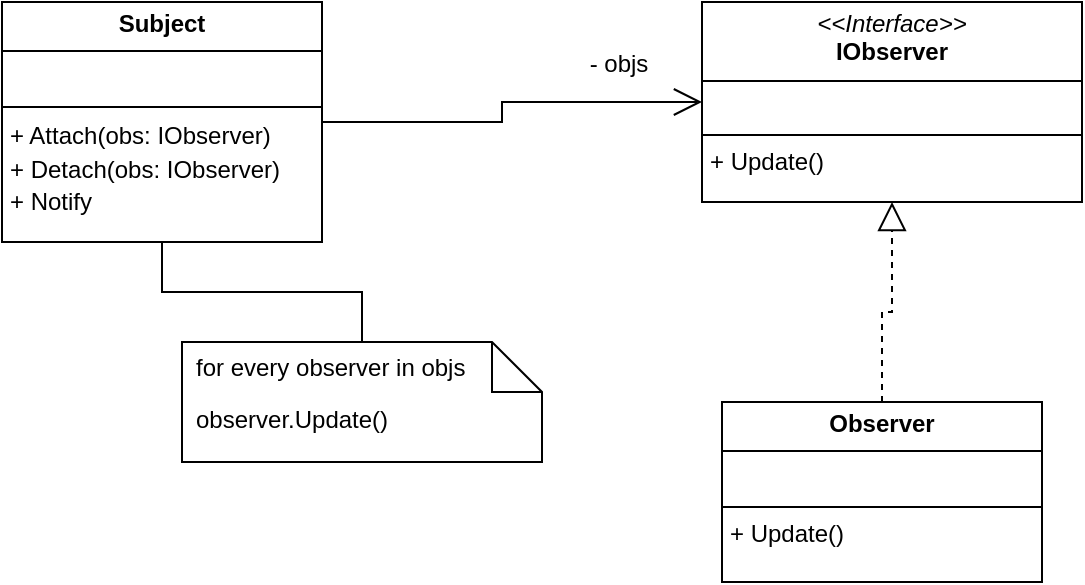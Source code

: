 <mxfile version="24.1.0" type="device">
  <diagram name="Page-1" id="Uwz1VjY2X7CQ2FCBojZC">
    <mxGraphModel dx="880" dy="524" grid="1" gridSize="10" guides="1" tooltips="1" connect="1" arrows="1" fold="1" page="1" pageScale="1" pageWidth="850" pageHeight="1100" math="0" shadow="0">
      <root>
        <mxCell id="0" />
        <mxCell id="1" parent="0" />
        <mxCell id="a37gTnelGCQUFVth8S6j-4" style="edgeStyle=orthogonalEdgeStyle;rounded=0;orthogonalLoop=1;jettySize=auto;html=1;endArrow=open;endFill=0;endSize=12;" edge="1" parent="1" source="6aUZwElzNBIGGaAz5LES-1" target="a37gTnelGCQUFVth8S6j-1">
          <mxGeometry relative="1" as="geometry" />
        </mxCell>
        <mxCell id="6aUZwElzNBIGGaAz5LES-1" value="&lt;p style=&quot;margin:0px;margin-top:4px;text-align:center;&quot;&gt;&lt;b&gt;Subject&lt;/b&gt;&lt;/p&gt;&lt;hr size=&quot;1&quot; style=&quot;border-style:solid;&quot;&gt;&lt;p style=&quot;margin:0px;margin-left:4px;&quot;&gt;&lt;br&gt;&lt;/p&gt;&lt;hr size=&quot;1&quot; style=&quot;border-style:solid;&quot;&gt;&lt;p style=&quot;margin: 0px 0px 0px 4px; line-height: 140%;&quot;&gt;+ Attach(obs: IObserver)&lt;/p&gt;&lt;p style=&quot;margin: 0px 0px 0px 4px; line-height: 140%;&quot;&gt;+ Detach(obs: IObserver)&lt;/p&gt;&lt;p style=&quot;margin: 0px 0px 0px 4px; line-height: 140%;&quot;&gt;+ Notify&lt;/p&gt;" style="verticalAlign=top;align=left;overflow=fill;html=1;whiteSpace=wrap;" parent="1" vertex="1">
          <mxGeometry x="50" y="160" width="160" height="120" as="geometry" />
        </mxCell>
        <mxCell id="a37gTnelGCQUFVth8S6j-1" value="&lt;p style=&quot;margin:0px;margin-top:4px;text-align:center;&quot;&gt;&lt;i&gt;&amp;lt;&amp;lt;Interface&amp;gt;&amp;gt;&lt;/i&gt;&lt;br&gt;&lt;b&gt;IObserver&lt;/b&gt;&lt;/p&gt;&lt;hr size=&quot;1&quot; style=&quot;border-style:solid;&quot;&gt;&lt;p style=&quot;margin:0px;margin-left:4px;&quot;&gt;&lt;br&gt;&lt;/p&gt;&lt;hr size=&quot;1&quot; style=&quot;border-style:solid;&quot;&gt;&lt;p style=&quot;margin:0px;margin-left:4px;&quot;&gt;+ Update()&lt;br&gt;&lt;/p&gt;" style="verticalAlign=top;align=left;overflow=fill;html=1;whiteSpace=wrap;" vertex="1" parent="1">
          <mxGeometry x="400" y="160" width="190" height="100" as="geometry" />
        </mxCell>
        <mxCell id="a37gTnelGCQUFVth8S6j-3" style="edgeStyle=orthogonalEdgeStyle;rounded=0;orthogonalLoop=1;jettySize=auto;html=1;entryX=0.5;entryY=1;entryDx=0;entryDy=0;endArrow=block;endFill=0;dashed=1;endSize=12;" edge="1" parent="1" source="a37gTnelGCQUFVth8S6j-2" target="a37gTnelGCQUFVth8S6j-1">
          <mxGeometry relative="1" as="geometry" />
        </mxCell>
        <mxCell id="a37gTnelGCQUFVth8S6j-2" value="&lt;p style=&quot;margin:0px;margin-top:4px;text-align:center;&quot;&gt;&lt;b&gt;Observer&lt;/b&gt;&lt;/p&gt;&lt;hr size=&quot;1&quot; style=&quot;border-style:solid;&quot;&gt;&lt;p style=&quot;margin:0px;margin-left:4px;&quot;&gt;&lt;br&gt;&lt;/p&gt;&lt;hr size=&quot;1&quot; style=&quot;border-style:solid;&quot;&gt;&lt;p style=&quot;margin:0px;margin-left:4px;&quot;&gt;+ Update()&lt;/p&gt;" style="verticalAlign=top;align=left;overflow=fill;html=1;whiteSpace=wrap;" vertex="1" parent="1">
          <mxGeometry x="410" y="360" width="160" height="90" as="geometry" />
        </mxCell>
        <mxCell id="a37gTnelGCQUFVth8S6j-5" value="- objs" style="text;html=1;align=center;verticalAlign=middle;resizable=0;points=[];autosize=1;strokeColor=none;fillColor=none;" vertex="1" parent="1">
          <mxGeometry x="333" y="176" width="50" height="30" as="geometry" />
        </mxCell>
        <mxCell id="a37gTnelGCQUFVth8S6j-6" value="observer.Update()" style="shape=note2;boundedLbl=1;whiteSpace=wrap;html=1;size=25;verticalAlign=top;align=left;spacingLeft=5;" vertex="1" parent="1">
          <mxGeometry x="140" y="330" width="180" height="60" as="geometry" />
        </mxCell>
        <mxCell id="a37gTnelGCQUFVth8S6j-7" value="for every observer in objs" style="resizeWidth=1;part=1;strokeColor=none;fillColor=none;align=left;spacingLeft=5;whiteSpace=wrap;html=1;" vertex="1" parent="a37gTnelGCQUFVth8S6j-6">
          <mxGeometry width="180" height="25" relative="1" as="geometry" />
        </mxCell>
        <mxCell id="a37gTnelGCQUFVth8S6j-8" style="edgeStyle=orthogonalEdgeStyle;rounded=0;orthogonalLoop=1;jettySize=auto;html=1;entryX=0.5;entryY=1;entryDx=0;entryDy=0;endArrow=none;endFill=0;" edge="1" parent="1" source="a37gTnelGCQUFVth8S6j-7" target="6aUZwElzNBIGGaAz5LES-1">
          <mxGeometry relative="1" as="geometry" />
        </mxCell>
      </root>
    </mxGraphModel>
  </diagram>
</mxfile>
